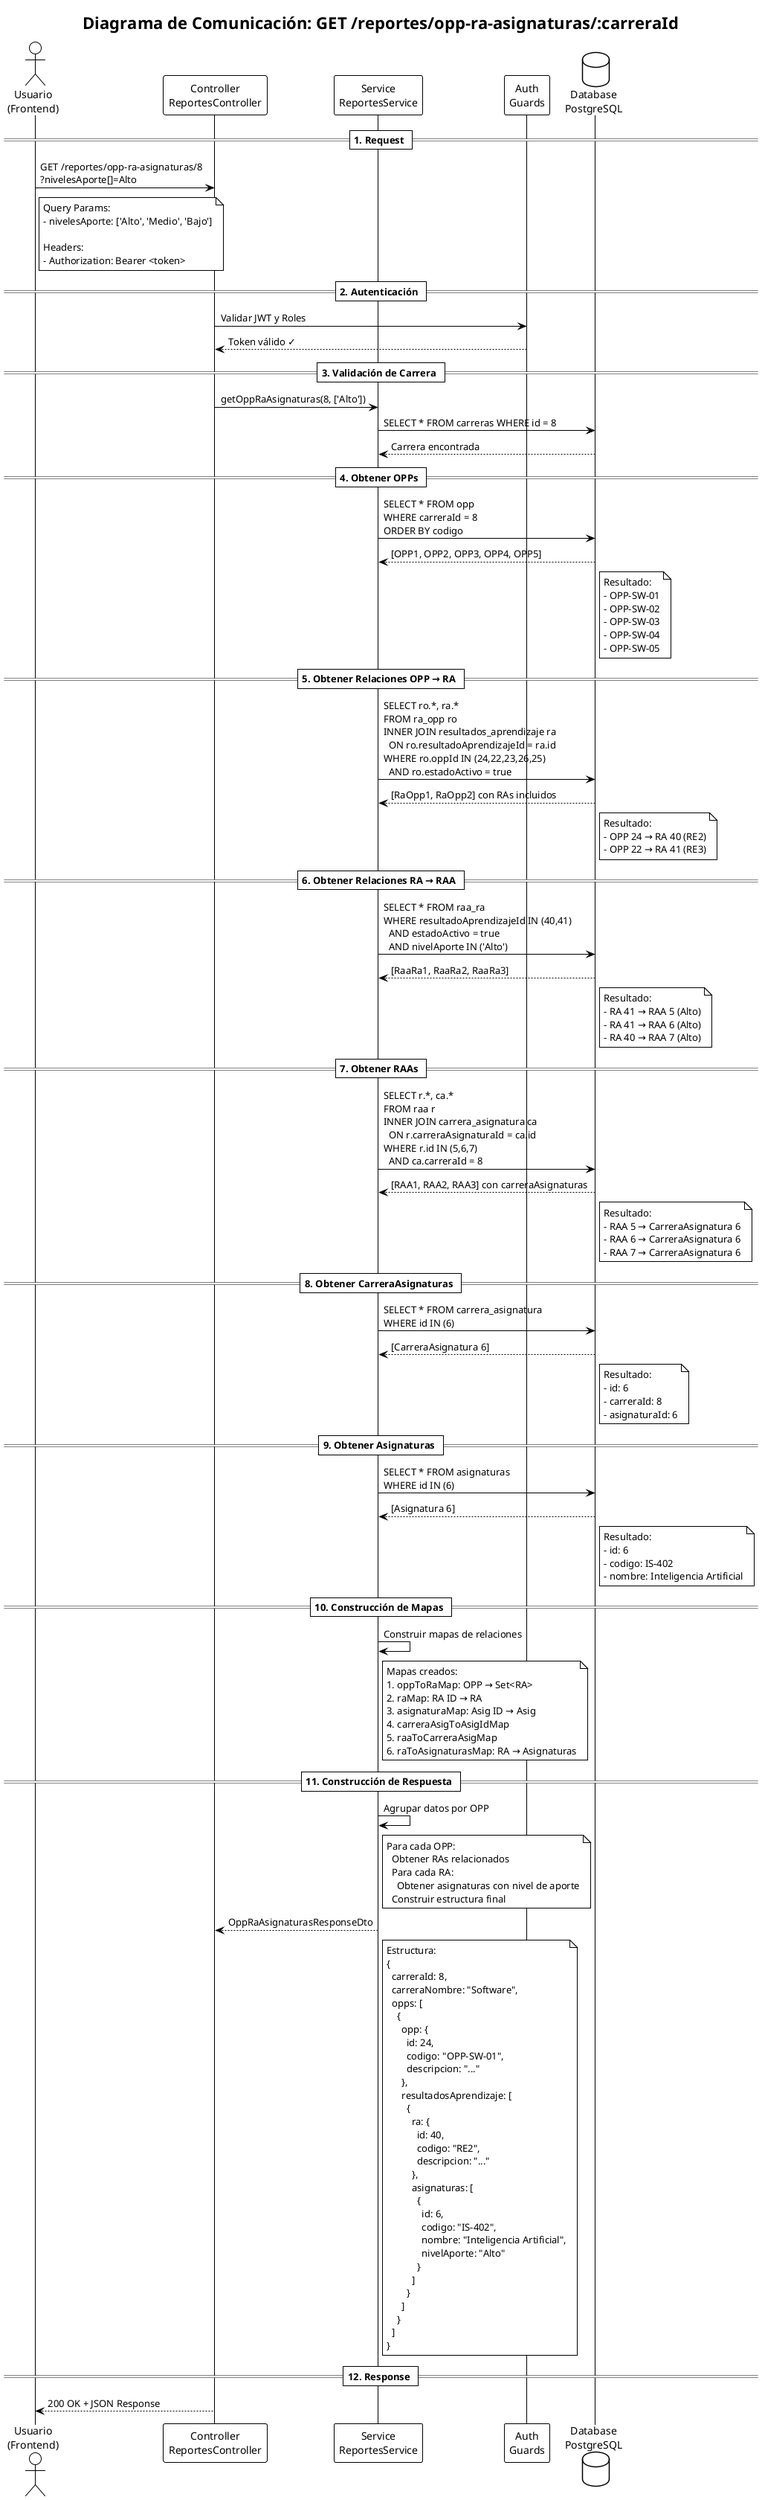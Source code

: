 @startuml OPP RA Asignaturas - Diagrama de Comunicación
!theme plain

title Diagrama de Comunicación: GET /reportes/opp-ra-asignaturas/:carreraId

actor "Usuario\n(Frontend)" as Usuario
participant "Controller\nReportesController" as Controller
participant "Service\nReportesService" as Service
participant "Auth\nGuards" as Auth
database "Database\nPostgreSQL" as DB

== 1. Request ==
Usuario -> Controller: GET /reportes/opp-ra-asignaturas/8\n?nivelesAporte[]=Alto
note right of Usuario
  Query Params:
  - nivelesAporte: ['Alto', 'Medio', 'Bajo']
  
  Headers:
  - Authorization: Bearer <token>
end note

== 2. Autenticación ==
Controller -> Auth: Validar JWT y Roles
Auth --> Controller: Token válido ✓

== 3. Validación de Carrera ==
Controller -> Service: getOppRaAsignaturas(8, ['Alto'])
Service -> DB: SELECT * FROM carreras WHERE id = 8
DB --> Service: Carrera encontrada

== 4. Obtener OPPs ==
Service -> DB: SELECT * FROM opp\nWHERE carreraId = 8\nORDER BY codigo
DB --> Service: [OPP1, OPP2, OPP3, OPP4, OPP5]
note right of DB
  Resultado:
  - OPP-SW-01
  - OPP-SW-02
  - OPP-SW-03
  - OPP-SW-04
  - OPP-SW-05
end note

== 5. Obtener Relaciones OPP → RA ==
Service -> DB: SELECT ro.*, ra.*\nFROM ra_opp ro\nINNER JOIN resultados_aprendizaje ra\n  ON ro.resultadoAprendizajeId = ra.id\nWHERE ro.oppId IN (24,22,23,26,25)\n  AND ro.estadoActivo = true
DB --> Service: [RaOpp1, RaOpp2] con RAs incluidos
note right of DB
  Resultado:
  - OPP 24 → RA 40 (RE2)
  - OPP 22 → RA 41 (RE3)
end note

== 6. Obtener Relaciones RA → RAA ==
Service -> DB: SELECT * FROM raa_ra\nWHERE resultadoAprendizajeId IN (40,41)\n  AND estadoActivo = true\n  AND nivelAporte IN ('Alto')
DB --> Service: [RaaRa1, RaaRa2, RaaRa3]
note right of DB
  Resultado:
  - RA 41 → RAA 5 (Alto)
  - RA 41 → RAA 6 (Alto)
  - RA 40 → RAA 7 (Alto)
end note

== 7. Obtener RAAs ==
Service -> DB: SELECT r.*, ca.*\nFROM raa r\nINNER JOIN carrera_asignatura ca\n  ON r.carreraAsignaturaId = ca.id\nWHERE r.id IN (5,6,7)\n  AND ca.carreraId = 8
DB --> Service: [RAA1, RAA2, RAA3] con carreraAsignaturas
note right of DB
  Resultado:
  - RAA 5 → CarreraAsignatura 6
  - RAA 6 → CarreraAsignatura 6
  - RAA 7 → CarreraAsignatura 6
end note

== 8. Obtener CarreraAsignaturas ==
Service -> DB: SELECT * FROM carrera_asignatura\nWHERE id IN (6)
DB --> Service: [CarreraAsignatura 6]
note right of DB
  Resultado:
  - id: 6
  - carreraId: 8
  - asignaturaId: 6
end note

== 9. Obtener Asignaturas ==
Service -> DB: SELECT * FROM asignaturas\nWHERE id IN (6)
DB --> Service: [Asignatura 6]
note right of DB
  Resultado:
  - id: 6
  - codigo: IS-402
  - nombre: Inteligencia Artificial
end note

== 10. Construcción de Mapas ==
Service -> Service: Construir mapas de relaciones
note right of Service
  Mapas creados:
  1. oppToRaMap: OPP → Set<RA>
  2. raMap: RA ID → RA
  3. asignaturaMap: Asig ID → Asig
  4. carreraAsigToAsigIdMap
  5. raaToCarreraAsigMap
  6. raToAsignaturasMap: RA → Asignaturas
end note

== 11. Construcción de Respuesta ==
Service -> Service: Agrupar datos por OPP
note right of Service
  Para cada OPP:
    Obtener RAs relacionados
    Para cada RA:
      Obtener asignaturas con nivel de aporte
    Construir estructura final
end note

Service --> Controller: OppRaAsignaturasResponseDto
note right of Service
  Estructura:
  {
    carreraId: 8,
    carreraNombre: "Software",
    opps: [
      {
        opp: {
          id: 24,
          codigo: "OPP-SW-01",
          descripcion: "..."
        },
        resultadosAprendizaje: [
          {
            ra: {
              id: 40,
              codigo: "RE2",
              descripcion: "..."
            },
            asignaturas: [
              {
                id: 6,
                codigo: "IS-402",
                nombre: "Inteligencia Artificial",
                nivelAporte: "Alto"
              }
            ]
          }
        ]
      }
    ]
  }
end note

== 12. Response ==
Controller --> Usuario: 200 OK + JSON Response

@enduml
